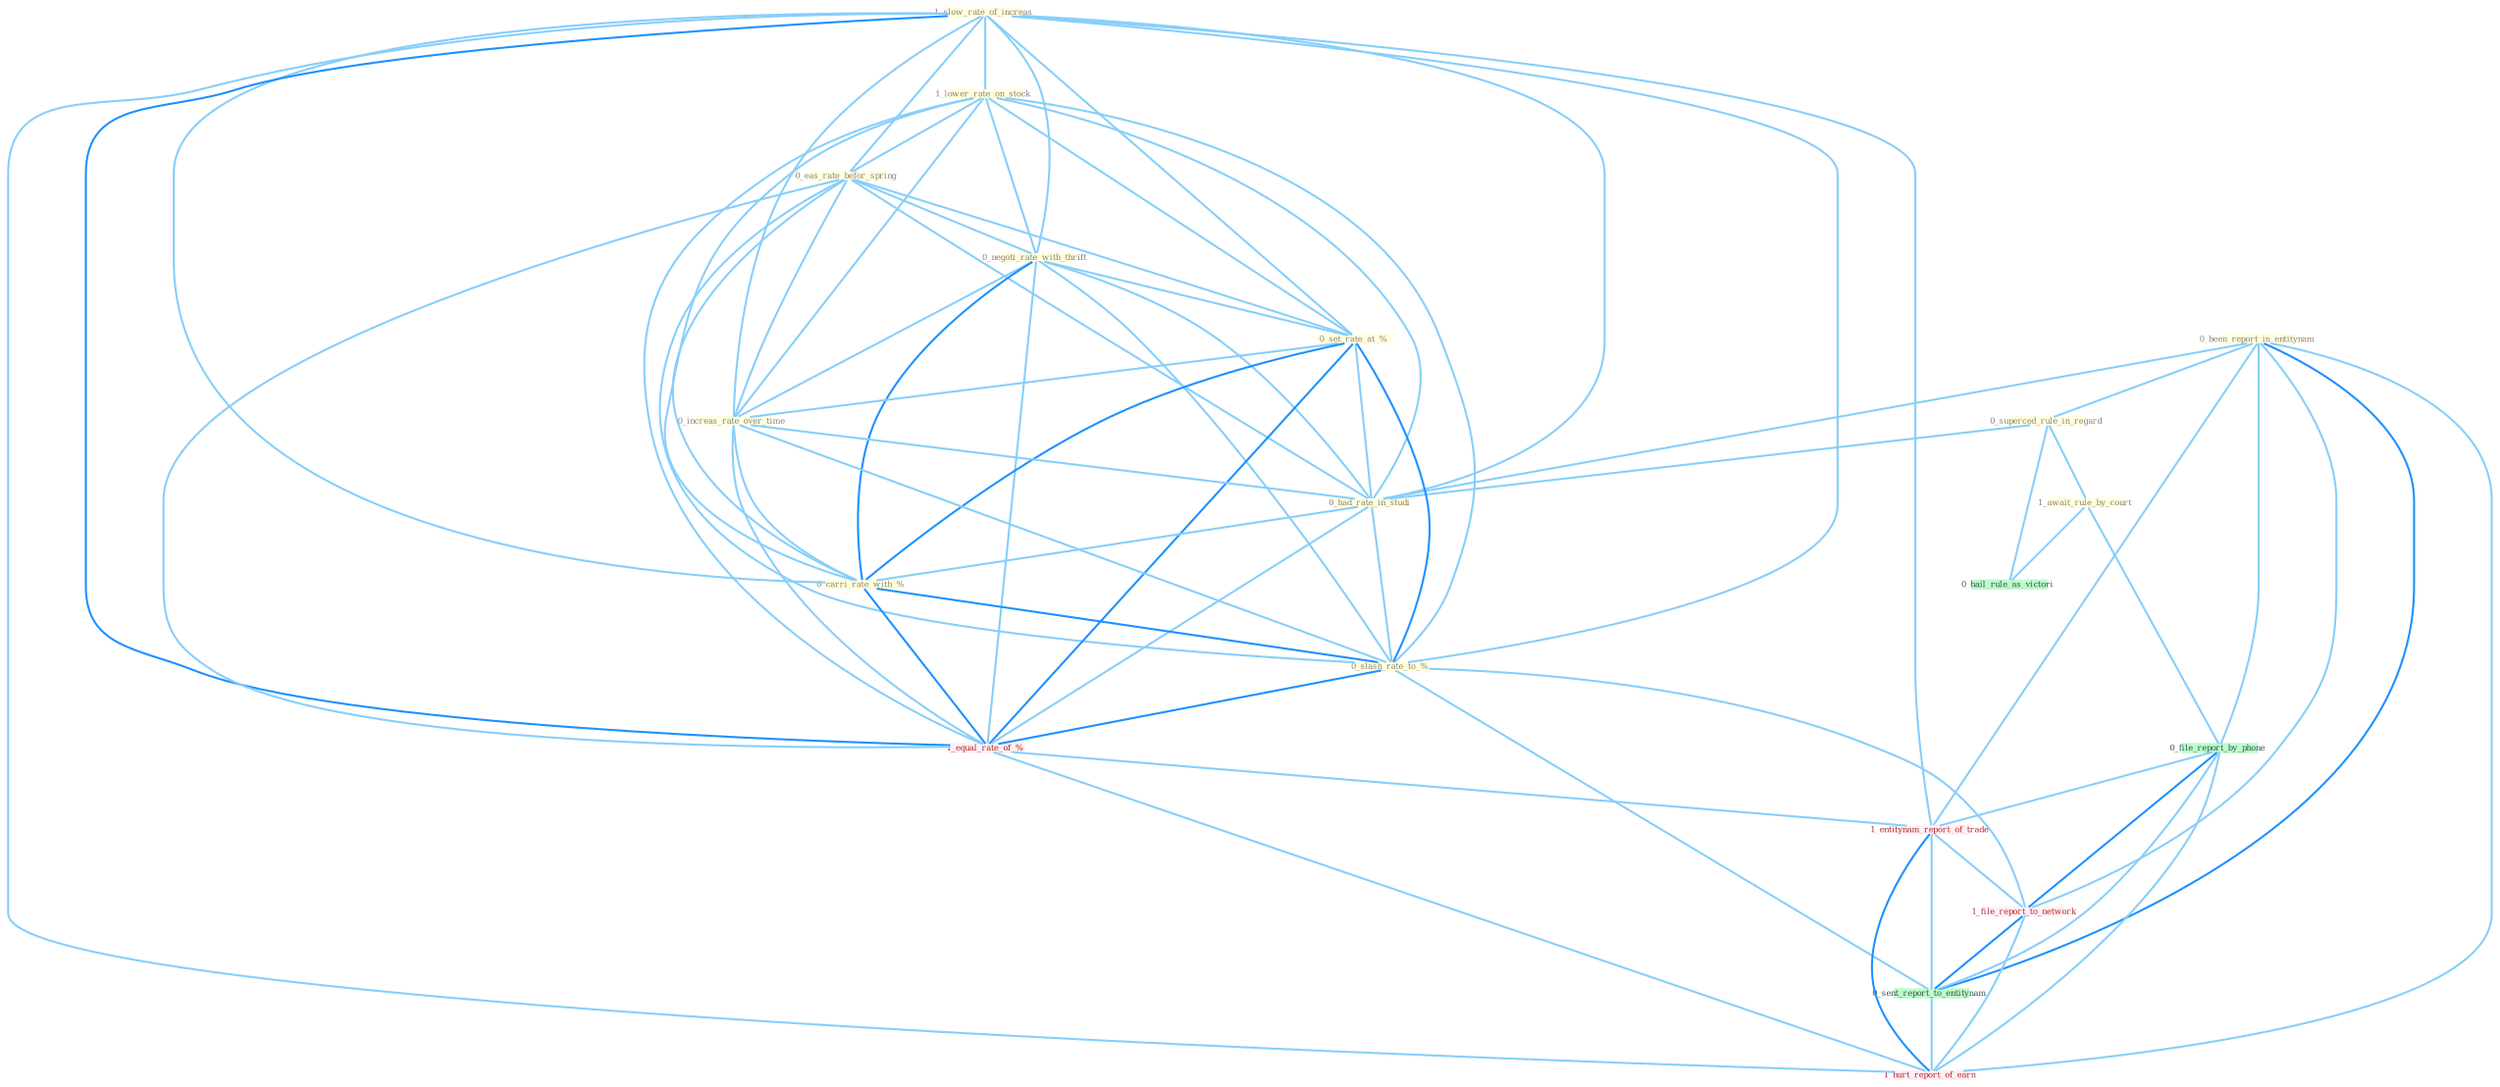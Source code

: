 Graph G{ 
    node
    [shape=polygon,style=filled,width=.5,height=.06,color="#BDFCC9",fixedsize=true,fontsize=4,
    fontcolor="#2f4f4f"];
    {node
    [color="#ffffe0", fontcolor="#8b7d6b"] "1_slow_rate_of_increas " "1_lower_rate_on_stock " "0_eas_rate_befor_spring " "0_negoti_rate_with_thrift " "0_been_report_in_entitynam " "0_superced_rule_in_regard " "0_set_rate_at_% " "0_increas_rate_over_time " "0_had_rate_in_studi " "1_await_rule_by_court " "0_carri_rate_with_% " "0_slash_rate_to_% "}
{node [color="#fff0f5", fontcolor="#b22222"] "1_equal_rate_of_% " "1_entitynam_report_of_trade " "1_file_report_to_network " "1_hurt_report_of_earn "}
edge [color="#B0E2FF"];

	"1_slow_rate_of_increas " -- "1_lower_rate_on_stock " [w="1", color="#87cefa" ];
	"1_slow_rate_of_increas " -- "0_eas_rate_befor_spring " [w="1", color="#87cefa" ];
	"1_slow_rate_of_increas " -- "0_negoti_rate_with_thrift " [w="1", color="#87cefa" ];
	"1_slow_rate_of_increas " -- "0_set_rate_at_% " [w="1", color="#87cefa" ];
	"1_slow_rate_of_increas " -- "0_increas_rate_over_time " [w="1", color="#87cefa" ];
	"1_slow_rate_of_increas " -- "0_had_rate_in_studi " [w="1", color="#87cefa" ];
	"1_slow_rate_of_increas " -- "0_carri_rate_with_% " [w="1", color="#87cefa" ];
	"1_slow_rate_of_increas " -- "0_slash_rate_to_% " [w="1", color="#87cefa" ];
	"1_slow_rate_of_increas " -- "1_equal_rate_of_% " [w="2", color="#1e90ff" , len=0.8];
	"1_slow_rate_of_increas " -- "1_entitynam_report_of_trade " [w="1", color="#87cefa" ];
	"1_slow_rate_of_increas " -- "1_hurt_report_of_earn " [w="1", color="#87cefa" ];
	"1_lower_rate_on_stock " -- "0_eas_rate_befor_spring " [w="1", color="#87cefa" ];
	"1_lower_rate_on_stock " -- "0_negoti_rate_with_thrift " [w="1", color="#87cefa" ];
	"1_lower_rate_on_stock " -- "0_set_rate_at_% " [w="1", color="#87cefa" ];
	"1_lower_rate_on_stock " -- "0_increas_rate_over_time " [w="1", color="#87cefa" ];
	"1_lower_rate_on_stock " -- "0_had_rate_in_studi " [w="1", color="#87cefa" ];
	"1_lower_rate_on_stock " -- "0_carri_rate_with_% " [w="1", color="#87cefa" ];
	"1_lower_rate_on_stock " -- "0_slash_rate_to_% " [w="1", color="#87cefa" ];
	"1_lower_rate_on_stock " -- "1_equal_rate_of_% " [w="1", color="#87cefa" ];
	"0_eas_rate_befor_spring " -- "0_negoti_rate_with_thrift " [w="1", color="#87cefa" ];
	"0_eas_rate_befor_spring " -- "0_set_rate_at_% " [w="1", color="#87cefa" ];
	"0_eas_rate_befor_spring " -- "0_increas_rate_over_time " [w="1", color="#87cefa" ];
	"0_eas_rate_befor_spring " -- "0_had_rate_in_studi " [w="1", color="#87cefa" ];
	"0_eas_rate_befor_spring " -- "0_carri_rate_with_% " [w="1", color="#87cefa" ];
	"0_eas_rate_befor_spring " -- "0_slash_rate_to_% " [w="1", color="#87cefa" ];
	"0_eas_rate_befor_spring " -- "1_equal_rate_of_% " [w="1", color="#87cefa" ];
	"0_negoti_rate_with_thrift " -- "0_set_rate_at_% " [w="1", color="#87cefa" ];
	"0_negoti_rate_with_thrift " -- "0_increas_rate_over_time " [w="1", color="#87cefa" ];
	"0_negoti_rate_with_thrift " -- "0_had_rate_in_studi " [w="1", color="#87cefa" ];
	"0_negoti_rate_with_thrift " -- "0_carri_rate_with_% " [w="2", color="#1e90ff" , len=0.8];
	"0_negoti_rate_with_thrift " -- "0_slash_rate_to_% " [w="1", color="#87cefa" ];
	"0_negoti_rate_with_thrift " -- "1_equal_rate_of_% " [w="1", color="#87cefa" ];
	"0_been_report_in_entitynam " -- "0_superced_rule_in_regard " [w="1", color="#87cefa" ];
	"0_been_report_in_entitynam " -- "0_had_rate_in_studi " [w="1", color="#87cefa" ];
	"0_been_report_in_entitynam " -- "0_file_report_by_phone " [w="1", color="#87cefa" ];
	"0_been_report_in_entitynam " -- "1_entitynam_report_of_trade " [w="1", color="#87cefa" ];
	"0_been_report_in_entitynam " -- "1_file_report_to_network " [w="1", color="#87cefa" ];
	"0_been_report_in_entitynam " -- "0_sent_report_to_entitynam " [w="2", color="#1e90ff" , len=0.8];
	"0_been_report_in_entitynam " -- "1_hurt_report_of_earn " [w="1", color="#87cefa" ];
	"0_superced_rule_in_regard " -- "0_had_rate_in_studi " [w="1", color="#87cefa" ];
	"0_superced_rule_in_regard " -- "1_await_rule_by_court " [w="1", color="#87cefa" ];
	"0_superced_rule_in_regard " -- "0_hail_rule_as_victori " [w="1", color="#87cefa" ];
	"0_set_rate_at_% " -- "0_increas_rate_over_time " [w="1", color="#87cefa" ];
	"0_set_rate_at_% " -- "0_had_rate_in_studi " [w="1", color="#87cefa" ];
	"0_set_rate_at_% " -- "0_carri_rate_with_% " [w="2", color="#1e90ff" , len=0.8];
	"0_set_rate_at_% " -- "0_slash_rate_to_% " [w="2", color="#1e90ff" , len=0.8];
	"0_set_rate_at_% " -- "1_equal_rate_of_% " [w="2", color="#1e90ff" , len=0.8];
	"0_increas_rate_over_time " -- "0_had_rate_in_studi " [w="1", color="#87cefa" ];
	"0_increas_rate_over_time " -- "0_carri_rate_with_% " [w="1", color="#87cefa" ];
	"0_increas_rate_over_time " -- "0_slash_rate_to_% " [w="1", color="#87cefa" ];
	"0_increas_rate_over_time " -- "1_equal_rate_of_% " [w="1", color="#87cefa" ];
	"0_had_rate_in_studi " -- "0_carri_rate_with_% " [w="1", color="#87cefa" ];
	"0_had_rate_in_studi " -- "0_slash_rate_to_% " [w="1", color="#87cefa" ];
	"0_had_rate_in_studi " -- "1_equal_rate_of_% " [w="1", color="#87cefa" ];
	"1_await_rule_by_court " -- "0_file_report_by_phone " [w="1", color="#87cefa" ];
	"1_await_rule_by_court " -- "0_hail_rule_as_victori " [w="1", color="#87cefa" ];
	"0_carri_rate_with_% " -- "0_slash_rate_to_% " [w="2", color="#1e90ff" , len=0.8];
	"0_carri_rate_with_% " -- "1_equal_rate_of_% " [w="2", color="#1e90ff" , len=0.8];
	"0_slash_rate_to_% " -- "1_equal_rate_of_% " [w="2", color="#1e90ff" , len=0.8];
	"0_slash_rate_to_% " -- "1_file_report_to_network " [w="1", color="#87cefa" ];
	"0_slash_rate_to_% " -- "0_sent_report_to_entitynam " [w="1", color="#87cefa" ];
	"0_file_report_by_phone " -- "1_entitynam_report_of_trade " [w="1", color="#87cefa" ];
	"0_file_report_by_phone " -- "1_file_report_to_network " [w="2", color="#1e90ff" , len=0.8];
	"0_file_report_by_phone " -- "0_sent_report_to_entitynam " [w="1", color="#87cefa" ];
	"0_file_report_by_phone " -- "1_hurt_report_of_earn " [w="1", color="#87cefa" ];
	"1_equal_rate_of_% " -- "1_entitynam_report_of_trade " [w="1", color="#87cefa" ];
	"1_equal_rate_of_% " -- "1_hurt_report_of_earn " [w="1", color="#87cefa" ];
	"1_entitynam_report_of_trade " -- "1_file_report_to_network " [w="1", color="#87cefa" ];
	"1_entitynam_report_of_trade " -- "0_sent_report_to_entitynam " [w="1", color="#87cefa" ];
	"1_entitynam_report_of_trade " -- "1_hurt_report_of_earn " [w="2", color="#1e90ff" , len=0.8];
	"1_file_report_to_network " -- "0_sent_report_to_entitynam " [w="2", color="#1e90ff" , len=0.8];
	"1_file_report_to_network " -- "1_hurt_report_of_earn " [w="1", color="#87cefa" ];
	"0_sent_report_to_entitynam " -- "1_hurt_report_of_earn " [w="1", color="#87cefa" ];
}